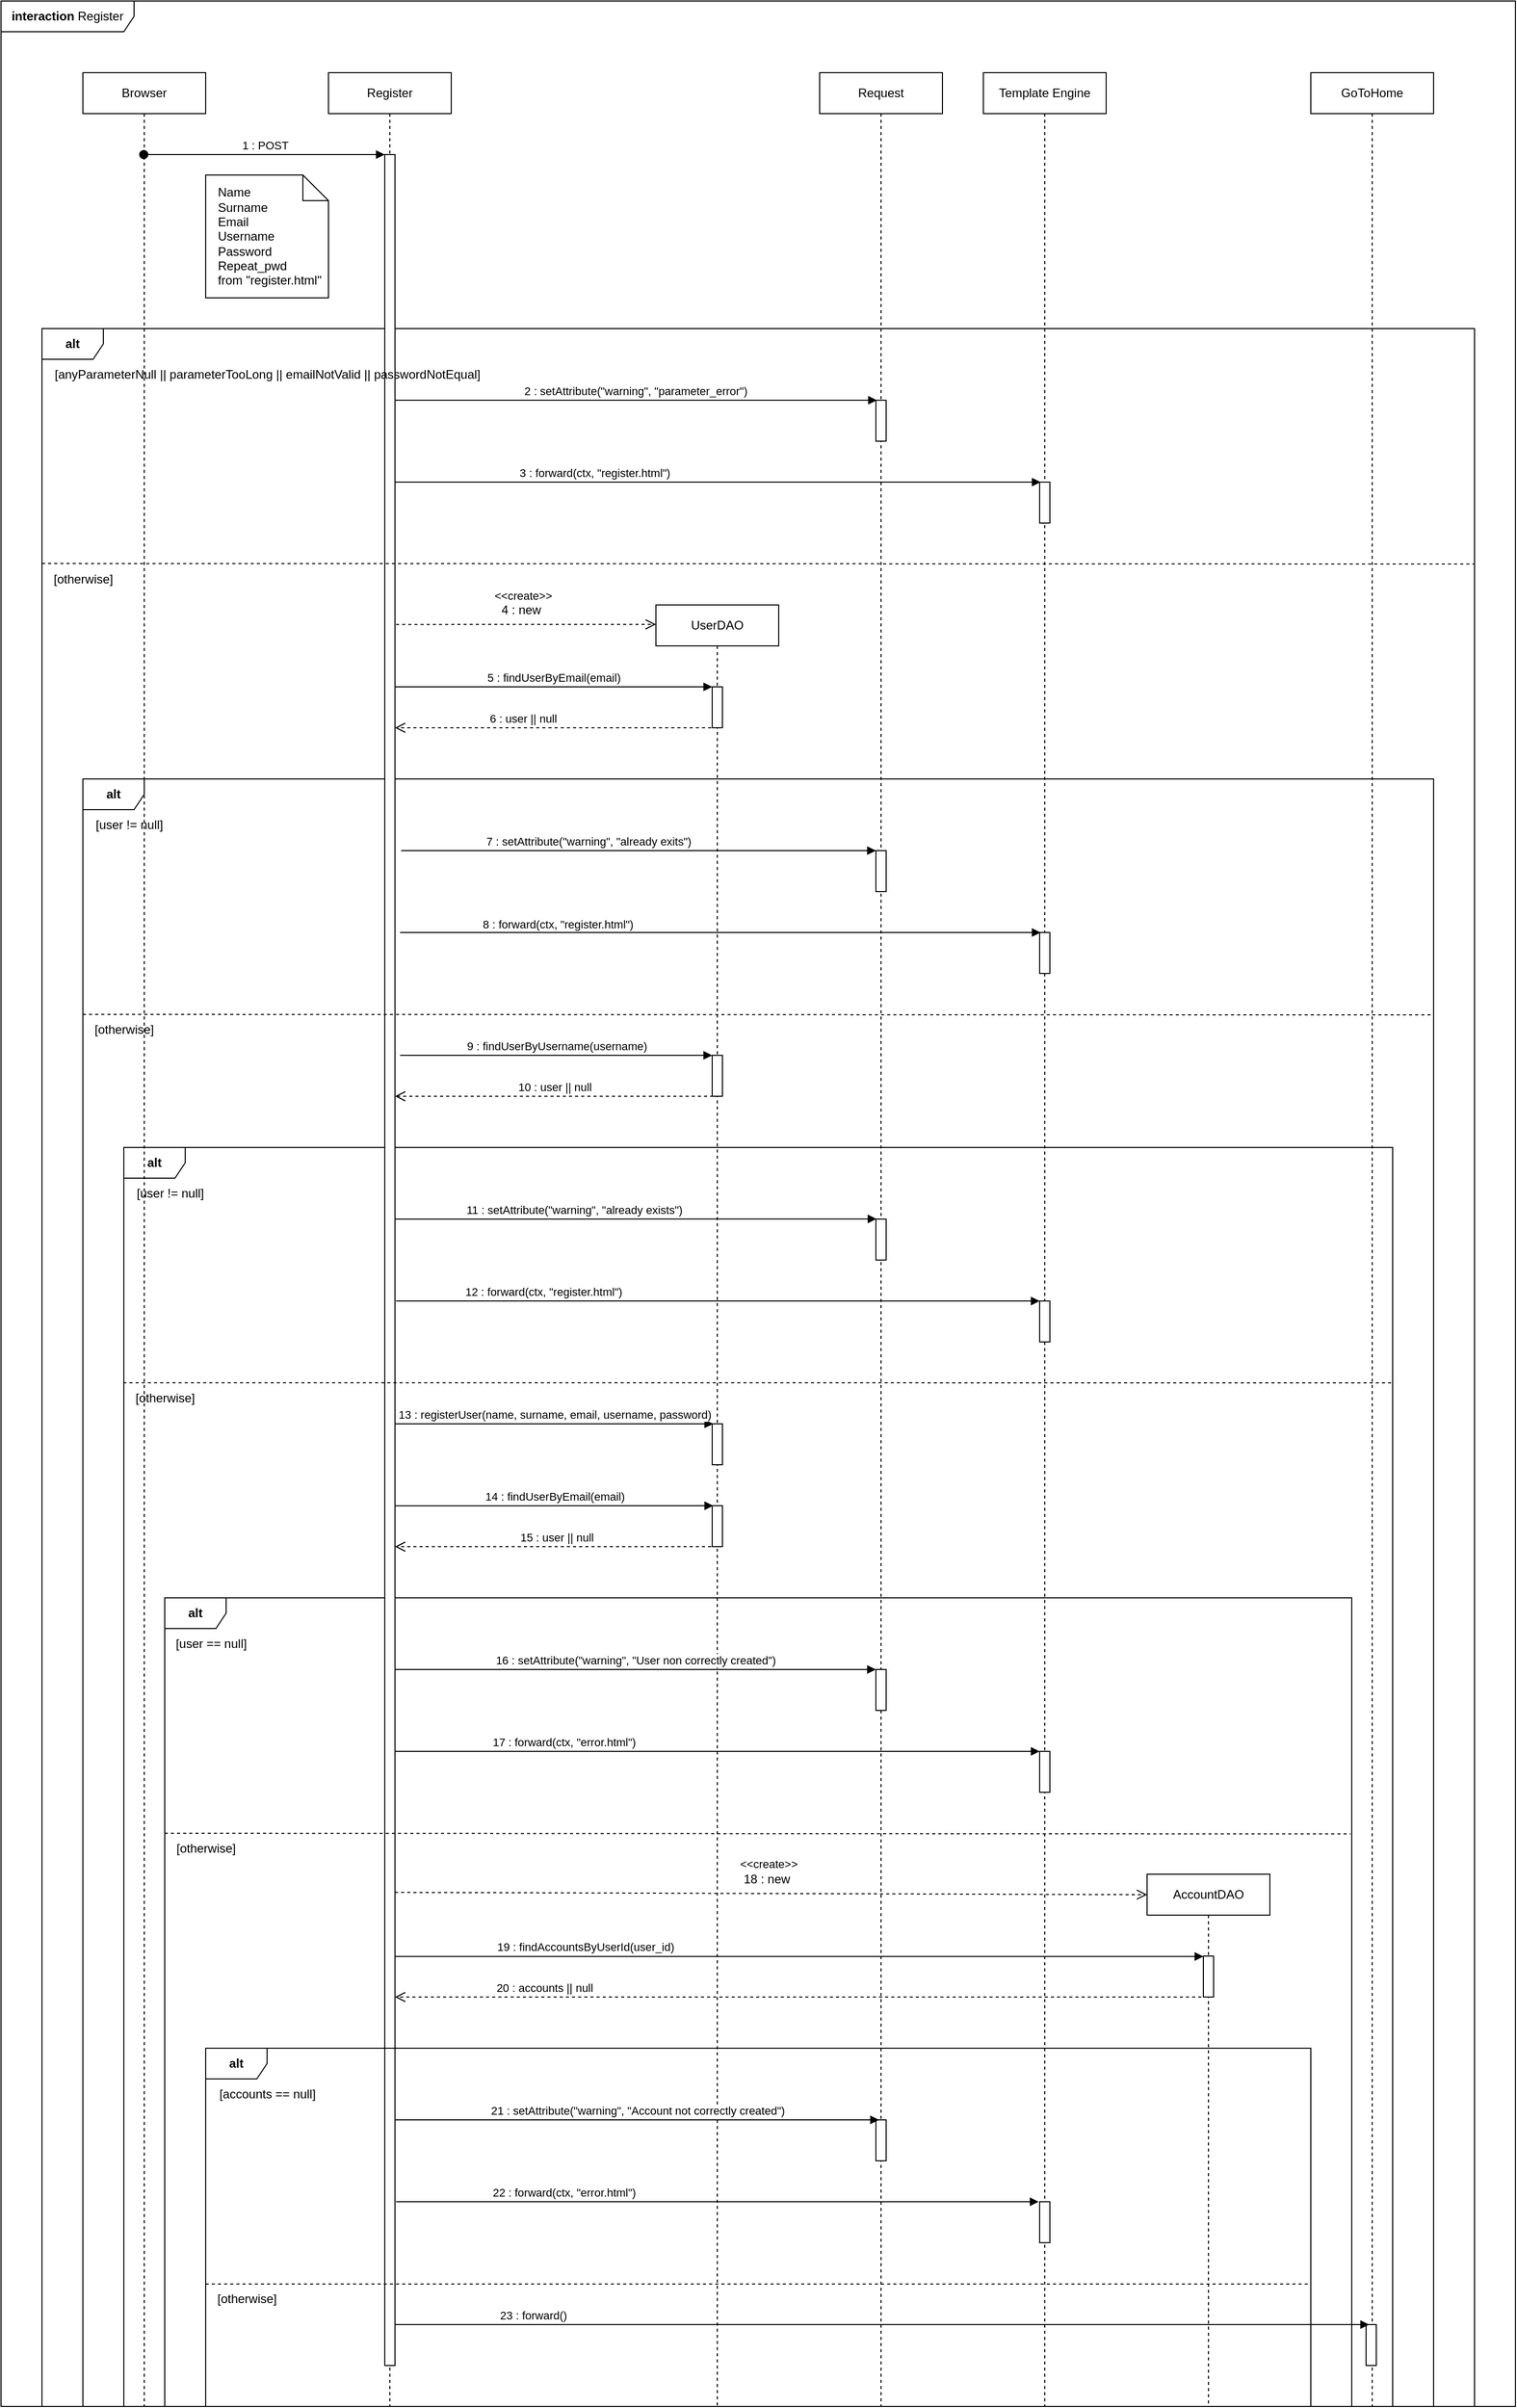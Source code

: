 <mxfile version="20.2.7" type="device"><diagram id="jjqiEcnsptanvTMTtEzv" name="Page-1"><mxGraphModel dx="1562" dy="1007" grid="1" gridSize="10" guides="1" tooltips="1" connect="1" arrows="1" fold="1" page="1" pageScale="1" pageWidth="2336" pageHeight="1654" math="0" shadow="0"><root><mxCell id="0"/><mxCell id="1" parent="0"/><mxCell id="nXNuC9A-ScLhZJOPZjMD-1" value="&lt;b&gt;interaction&amp;nbsp;&lt;/b&gt;Register" style="shape=umlFrame;whiteSpace=wrap;html=1;width=130;height=30;" vertex="1" parent="1"><mxGeometry x="40" y="50" width="1480" height="2350" as="geometry"/></mxCell><mxCell id="nXNuC9A-ScLhZJOPZjMD-23" value="&lt;b&gt;alt&lt;/b&gt;" style="shape=umlFrame;whiteSpace=wrap;html=1;" vertex="1" parent="1"><mxGeometry x="80" y="370" width="1400" height="2030" as="geometry"/></mxCell><mxCell id="nXNuC9A-ScLhZJOPZjMD-44" value="&lt;b&gt;alt&lt;/b&gt;" style="shape=umlFrame;whiteSpace=wrap;html=1;" vertex="1" parent="1"><mxGeometry x="120" y="810" width="1320" height="1590" as="geometry"/></mxCell><mxCell id="nXNuC9A-ScLhZJOPZjMD-48" value="&lt;b&gt;alt&lt;/b&gt;" style="shape=umlFrame;whiteSpace=wrap;html=1;" vertex="1" parent="1"><mxGeometry x="160" y="1170" width="1240" height="1230" as="geometry"/></mxCell><mxCell id="nXNuC9A-ScLhZJOPZjMD-65" value="&lt;b&gt;alt&lt;/b&gt;" style="shape=umlFrame;whiteSpace=wrap;html=1;" vertex="1" parent="1"><mxGeometry x="200" y="1610" width="1160" height="790" as="geometry"/></mxCell><mxCell id="nXNuC9A-ScLhZJOPZjMD-2" value="Browser" style="shape=umlLifeline;perimeter=lifelinePerimeter;whiteSpace=wrap;html=1;container=1;collapsible=0;recursiveResize=0;outlineConnect=0;" vertex="1" parent="1"><mxGeometry x="120" y="120" width="120" height="2280" as="geometry"/></mxCell><mxCell id="nXNuC9A-ScLhZJOPZjMD-3" value="Register" style="shape=umlLifeline;perimeter=lifelinePerimeter;whiteSpace=wrap;html=1;container=1;collapsible=0;recursiveResize=0;outlineConnect=0;" vertex="1" parent="1"><mxGeometry x="360" y="120" width="120" height="2280" as="geometry"/></mxCell><mxCell id="nXNuC9A-ScLhZJOPZjMD-9" value="" style="html=1;points=[];perimeter=orthogonalPerimeter;" vertex="1" parent="nXNuC9A-ScLhZJOPZjMD-3"><mxGeometry x="55" y="80" width="10" height="2160" as="geometry"/></mxCell><mxCell id="nXNuC9A-ScLhZJOPZjMD-5" value="Request" style="shape=umlLifeline;perimeter=lifelinePerimeter;whiteSpace=wrap;html=1;container=1;collapsible=0;recursiveResize=0;outlineConnect=0;" vertex="1" parent="1"><mxGeometry x="840" y="120" width="120" height="2280" as="geometry"/></mxCell><mxCell id="nXNuC9A-ScLhZJOPZjMD-39" value="" style="html=1;points=[];perimeter=orthogonalPerimeter;" vertex="1" parent="nXNuC9A-ScLhZJOPZjMD-5"><mxGeometry x="55" y="760" width="10" height="40" as="geometry"/></mxCell><mxCell id="nXNuC9A-ScLhZJOPZjMD-6" value="Template Engine" style="shape=umlLifeline;perimeter=lifelinePerimeter;whiteSpace=wrap;html=1;container=1;collapsible=0;recursiveResize=0;outlineConnect=0;" vertex="1" parent="1"><mxGeometry x="1000" y="120" width="120" height="2280" as="geometry"/></mxCell><mxCell id="nXNuC9A-ScLhZJOPZjMD-41" value="" style="html=1;points=[];perimeter=orthogonalPerimeter;" vertex="1" parent="nXNuC9A-ScLhZJOPZjMD-6"><mxGeometry x="55" y="840" width="10" height="40" as="geometry"/></mxCell><mxCell id="nXNuC9A-ScLhZJOPZjMD-7" value="AccountDAO" style="shape=umlLifeline;perimeter=lifelinePerimeter;whiteSpace=wrap;html=1;container=1;collapsible=0;recursiveResize=0;outlineConnect=0;" vertex="1" parent="1"><mxGeometry x="1160" y="1880" width="120" height="520" as="geometry"/></mxCell><mxCell id="nXNuC9A-ScLhZJOPZjMD-79" value="" style="html=1;points=[];perimeter=orthogonalPerimeter;" vertex="1" parent="nXNuC9A-ScLhZJOPZjMD-7"><mxGeometry x="55" y="80" width="10" height="40" as="geometry"/></mxCell><mxCell id="nXNuC9A-ScLhZJOPZjMD-8" value="GoToHome" style="shape=umlLifeline;perimeter=lifelinePerimeter;whiteSpace=wrap;html=1;container=1;collapsible=0;recursiveResize=0;outlineConnect=0;" vertex="1" parent="1"><mxGeometry x="1320" y="120" width="120" height="2280" as="geometry"/></mxCell><mxCell id="nXNuC9A-ScLhZJOPZjMD-89" value="" style="html=1;points=[];perimeter=orthogonalPerimeter;" vertex="1" parent="nXNuC9A-ScLhZJOPZjMD-8"><mxGeometry x="54" y="2200" width="10" height="40" as="geometry"/></mxCell><mxCell id="nXNuC9A-ScLhZJOPZjMD-10" value="1 : POST" style="html=1;verticalAlign=bottom;startArrow=oval;endArrow=block;startSize=8;rounded=0;" edge="1" parent="1"><mxGeometry relative="1" as="geometry"><mxPoint x="179.5" y="200" as="sourcePoint"/><mxPoint x="415" y="200" as="targetPoint"/></mxGeometry></mxCell><mxCell id="nXNuC9A-ScLhZJOPZjMD-11" value="" style="shape=note2;boundedLbl=1;whiteSpace=wrap;html=1;size=25;verticalAlign=top;align=center;" vertex="1" parent="1"><mxGeometry x="240" y="220" width="120" height="120" as="geometry"/></mxCell><mxCell id="nXNuC9A-ScLhZJOPZjMD-12" value="Name&lt;br&gt;Surname&lt;br&gt;Email&lt;br&gt;Username&lt;br&gt;Password&lt;br&gt;Repeat_pwd&lt;br&gt;from &quot;register.html&quot;" style="text;html=1;align=left;verticalAlign=middle;resizable=0;points=[];autosize=1;strokeColor=none;fillColor=none;" vertex="1" parent="1"><mxGeometry x="250" y="225" width="120" height="110" as="geometry"/></mxCell><mxCell id="nXNuC9A-ScLhZJOPZjMD-24" value="[anyParameterNull || parameterTooLong || emailNotValid || passwordNotEqual]" style="text;html=1;align=center;verticalAlign=middle;resizable=0;points=[];autosize=1;strokeColor=none;fillColor=none;" vertex="1" parent="1"><mxGeometry x="80" y="400" width="440" height="30" as="geometry"/></mxCell><mxCell id="nXNuC9A-ScLhZJOPZjMD-25" value="" style="html=1;points=[];perimeter=orthogonalPerimeter;" vertex="1" parent="1"><mxGeometry x="895" y="440" width="10" height="40" as="geometry"/></mxCell><mxCell id="nXNuC9A-ScLhZJOPZjMD-26" value="2 : setAttribute(&quot;warning&quot;, &quot;parameter_error&quot;)" style="html=1;verticalAlign=bottom;startArrow=none;endArrow=block;startSize=8;rounded=0;entryX=0.1;entryY=0;entryDx=0;entryDy=0;entryPerimeter=0;startFill=0;" edge="1" target="nXNuC9A-ScLhZJOPZjMD-25" parent="1"><mxGeometry x="-0.002" relative="1" as="geometry"><mxPoint x="425" y="440" as="sourcePoint"/><mxPoint x="891" y="440" as="targetPoint"/><mxPoint as="offset"/></mxGeometry></mxCell><mxCell id="nXNuC9A-ScLhZJOPZjMD-27" value="" style="html=1;points=[];perimeter=orthogonalPerimeter;" vertex="1" parent="1"><mxGeometry x="1055" y="520" width="10" height="40" as="geometry"/></mxCell><mxCell id="nXNuC9A-ScLhZJOPZjMD-28" value="3 : forward(ctx, &quot;register.html&quot;)" style="html=1;verticalAlign=bottom;startArrow=none;endArrow=block;startSize=8;rounded=0;startFill=0;entryX=0.1;entryY=0;entryDx=0;entryDy=0;entryPerimeter=0;" edge="1" target="nXNuC9A-ScLhZJOPZjMD-27" parent="1"><mxGeometry x="-0.382" relative="1" as="geometry"><mxPoint x="425" y="520" as="sourcePoint"/><mxPoint x="1050" y="520" as="targetPoint"/><mxPoint as="offset"/></mxGeometry></mxCell><mxCell id="nXNuC9A-ScLhZJOPZjMD-30" value="UserDAO" style="shape=umlLifeline;perimeter=lifelinePerimeter;whiteSpace=wrap;html=1;container=1;collapsible=0;recursiveResize=0;outlineConnect=0;" vertex="1" parent="1"><mxGeometry x="680" y="640" width="120" height="1760" as="geometry"/></mxCell><mxCell id="nXNuC9A-ScLhZJOPZjMD-33" value="" style="html=1;points=[];perimeter=orthogonalPerimeter;" vertex="1" parent="nXNuC9A-ScLhZJOPZjMD-30"><mxGeometry x="55" y="80" width="10" height="40" as="geometry"/></mxCell><mxCell id="nXNuC9A-ScLhZJOPZjMD-45" value="" style="html=1;points=[];perimeter=orthogonalPerimeter;" vertex="1" parent="nXNuC9A-ScLhZJOPZjMD-30"><mxGeometry x="55" y="440" width="10" height="40" as="geometry"/></mxCell><mxCell id="nXNuC9A-ScLhZJOPZjMD-31" value="&amp;lt;&amp;lt;create&amp;gt;&amp;gt;" style="endArrow=open;startArrow=none;endFill=0;startFill=0;endSize=8;html=1;verticalAlign=bottom;dashed=1;labelBackgroundColor=none;rounded=0;exitX=1.1;exitY=0.639;exitDx=0;exitDy=0;exitPerimeter=0;" edge="1" parent="1"><mxGeometry x="-0.024" y="19" width="160" relative="1" as="geometry"><mxPoint x="426" y="659.08" as="sourcePoint"/><mxPoint x="680" y="659" as="targetPoint"/><mxPoint as="offset"/></mxGeometry></mxCell><mxCell id="nXNuC9A-ScLhZJOPZjMD-32" value="4 : new" style="text;html=1;align=center;verticalAlign=middle;resizable=0;points=[];autosize=1;strokeColor=none;fillColor=none;" vertex="1" parent="1"><mxGeometry x="518" y="630" width="60" height="30" as="geometry"/></mxCell><mxCell id="nXNuC9A-ScLhZJOPZjMD-35" value="6 : user || null" style="html=1;verticalAlign=bottom;endArrow=open;dashed=1;endSize=8;rounded=0;" edge="1" parent="1" target="nXNuC9A-ScLhZJOPZjMD-9"><mxGeometry x="0.206" relative="1" as="geometry"><mxPoint x="740" y="760" as="sourcePoint"/><mxPoint x="660" y="760" as="targetPoint"/><mxPoint as="offset"/></mxGeometry></mxCell><mxCell id="nXNuC9A-ScLhZJOPZjMD-34" value="5 : findUserByEmail(email)" style="html=1;verticalAlign=bottom;startArrow=none;endArrow=block;startSize=8;rounded=0;startFill=0;" edge="1" parent="1"><mxGeometry relative="1" as="geometry"><mxPoint x="425" y="720" as="sourcePoint"/><mxPoint x="735" y="720" as="targetPoint"/></mxGeometry></mxCell><mxCell id="nXNuC9A-ScLhZJOPZjMD-38" value="[user != null]" style="text;html=1;align=center;verticalAlign=middle;resizable=0;points=[];autosize=1;strokeColor=none;fillColor=none;" vertex="1" parent="1"><mxGeometry x="120" y="840" width="90" height="30" as="geometry"/></mxCell><mxCell id="nXNuC9A-ScLhZJOPZjMD-40" value="7 : setAttribute(&quot;warning&quot;, &quot;already exits&quot;)" style="html=1;verticalAlign=bottom;startArrow=none;endArrow=block;startSize=8;rounded=0;startFill=0;" edge="1" parent="1"><mxGeometry x="-0.213" relative="1" as="geometry"><mxPoint x="431" y="880" as="sourcePoint"/><mxPoint x="895" y="880" as="targetPoint"/><mxPoint as="offset"/></mxGeometry></mxCell><mxCell id="nXNuC9A-ScLhZJOPZjMD-42" value="8 : forward(ctx, &quot;register.html&quot;)" style="html=1;verticalAlign=bottom;startArrow=none;endArrow=block;startSize=8;rounded=0;startFill=0;" edge="1" parent="1"><mxGeometry x="-0.508" y="-1" relative="1" as="geometry"><mxPoint x="430" y="960" as="sourcePoint"/><mxPoint x="1056" y="960" as="targetPoint"/><mxPoint as="offset"/></mxGeometry></mxCell><mxCell id="nXNuC9A-ScLhZJOPZjMD-46" value="9 : findUserByUsername(username)" style="html=1;verticalAlign=bottom;startArrow=none;endArrow=block;startSize=8;rounded=0;startFill=0;" edge="1" parent="1"><mxGeometry relative="1" as="geometry"><mxPoint x="430" y="1080" as="sourcePoint"/><mxPoint x="735" y="1080" as="targetPoint"/></mxGeometry></mxCell><mxCell id="nXNuC9A-ScLhZJOPZjMD-47" value="10 : user || null" style="html=1;verticalAlign=bottom;endArrow=open;dashed=1;endSize=8;rounded=0;exitX=0.1;exitY=1;exitDx=0;exitDy=0;exitPerimeter=0;" edge="1" parent="1" source="nXNuC9A-ScLhZJOPZjMD-45" target="nXNuC9A-ScLhZJOPZjMD-9"><mxGeometry relative="1" as="geometry"><mxPoint x="800" y="1000" as="sourcePoint"/><mxPoint x="720" y="1000" as="targetPoint"/></mxGeometry></mxCell><mxCell id="nXNuC9A-ScLhZJOPZjMD-49" value="" style="html=1;points=[];perimeter=orthogonalPerimeter;" vertex="1" parent="1"><mxGeometry x="895" y="1240" width="10" height="40" as="geometry"/></mxCell><mxCell id="nXNuC9A-ScLhZJOPZjMD-50" value="11 : setAttribute(&quot;warning&quot;, &quot;already exists&quot;)" style="html=1;verticalAlign=bottom;startArrow=none;endArrow=block;startSize=8;rounded=0;entryX=0.057;entryY=-0.004;entryDx=0;entryDy=0;entryPerimeter=0;startFill=0;" edge="1" target="nXNuC9A-ScLhZJOPZjMD-49" parent="1"><mxGeometry x="-0.256" relative="1" as="geometry"><mxPoint x="425" y="1240" as="sourcePoint"/><mxPoint x="890" y="1240" as="targetPoint"/><mxPoint as="offset"/></mxGeometry></mxCell><mxCell id="nXNuC9A-ScLhZJOPZjMD-52" value="[user != null]" style="text;html=1;align=center;verticalAlign=middle;resizable=0;points=[];autosize=1;strokeColor=none;fillColor=none;" vertex="1" parent="1"><mxGeometry x="160" y="1200" width="90" height="30" as="geometry"/></mxCell><mxCell id="nXNuC9A-ScLhZJOPZjMD-53" value="" style="html=1;points=[];perimeter=orthogonalPerimeter;" vertex="1" parent="1"><mxGeometry x="1055" y="1320" width="10" height="40" as="geometry"/></mxCell><mxCell id="nXNuC9A-ScLhZJOPZjMD-54" value="12 : forward(ctx, &quot;register.html&quot;)" style="html=1;verticalAlign=bottom;startArrow=none;endArrow=block;startSize=8;rounded=0;exitX=0.25;exitY=0.523;exitDx=0;exitDy=0;exitPerimeter=0;startFill=0;" edge="1" target="nXNuC9A-ScLhZJOPZjMD-53" parent="1"><mxGeometry x="-0.542" relative="1" as="geometry"><mxPoint x="426" y="1320.038" as="sourcePoint"/><mxPoint as="offset"/></mxGeometry></mxCell><mxCell id="nXNuC9A-ScLhZJOPZjMD-55" value="" style="endArrow=none;dashed=1;html=1;rounded=0;exitX=0;exitY=0.205;exitDx=0;exitDy=0;exitPerimeter=0;" edge="1" parent="1"><mxGeometry width="50" height="50" relative="1" as="geometry"><mxPoint x="80" y="599.55" as="sourcePoint"/><mxPoint x="1480" y="600" as="targetPoint"/></mxGeometry></mxCell><mxCell id="nXNuC9A-ScLhZJOPZjMD-56" value="[otherwise]" style="text;html=1;align=center;verticalAlign=middle;resizable=0;points=[];autosize=1;strokeColor=none;fillColor=none;" vertex="1" parent="1"><mxGeometry x="80" y="600" width="80" height="30" as="geometry"/></mxCell><mxCell id="nXNuC9A-ScLhZJOPZjMD-57" value="" style="endArrow=none;dashed=1;html=1;rounded=0;entryX=0.999;entryY=0.145;entryDx=0;entryDy=0;entryPerimeter=0;" edge="1" parent="1" target="nXNuC9A-ScLhZJOPZjMD-44"><mxGeometry width="50" height="50" relative="1" as="geometry"><mxPoint x="120" y="1040" as="sourcePoint"/><mxPoint x="780" y="1060" as="targetPoint"/></mxGeometry></mxCell><mxCell id="nXNuC9A-ScLhZJOPZjMD-58" value="[otherwise]" style="text;html=1;align=center;verticalAlign=middle;resizable=0;points=[];autosize=1;strokeColor=none;fillColor=none;" vertex="1" parent="1"><mxGeometry x="120" y="1040" width="80" height="30" as="geometry"/></mxCell><mxCell id="nXNuC9A-ScLhZJOPZjMD-59" value="" style="endArrow=none;dashed=1;html=1;rounded=0;exitX=-0.002;exitY=0.489;exitDx=0;exitDy=0;exitPerimeter=0;" edge="1" parent="1"><mxGeometry width="50" height="50" relative="1" as="geometry"><mxPoint x="159.52" y="1399.83" as="sourcePoint"/><mxPoint x="1400" y="1400" as="targetPoint"/></mxGeometry></mxCell><mxCell id="nXNuC9A-ScLhZJOPZjMD-60" value="[otherwise]" style="text;html=1;align=center;verticalAlign=middle;resizable=0;points=[];autosize=1;strokeColor=none;fillColor=none;" vertex="1" parent="1"><mxGeometry x="160" y="1400" width="80" height="30" as="geometry"/></mxCell><mxCell id="nXNuC9A-ScLhZJOPZjMD-61" value="" style="html=1;points=[];perimeter=orthogonalPerimeter;" vertex="1" parent="1"><mxGeometry x="735" y="1440" width="10" height="40" as="geometry"/></mxCell><mxCell id="nXNuC9A-ScLhZJOPZjMD-62" value="13 : registerUser(name, surname, email, username, password)" style="html=1;verticalAlign=bottom;startArrow=none;endArrow=block;startSize=8;rounded=0;entryX=0.1;entryY=0;entryDx=0;entryDy=0;entryPerimeter=0;startFill=0;" edge="1" target="nXNuC9A-ScLhZJOPZjMD-61" parent="1"><mxGeometry relative="1" as="geometry"><mxPoint x="425" y="1440" as="sourcePoint"/><mxPoint x="730" y="1440" as="targetPoint"/></mxGeometry></mxCell><mxCell id="nXNuC9A-ScLhZJOPZjMD-63" value="" style="html=1;points=[];perimeter=orthogonalPerimeter;" vertex="1" parent="1"><mxGeometry x="735" y="1520" width="10" height="40" as="geometry"/></mxCell><mxCell id="nXNuC9A-ScLhZJOPZjMD-64" value="14 : findUserByEmail(email)" style="html=1;verticalAlign=bottom;startArrow=none;endArrow=block;startSize=8;rounded=0;exitX=0.218;exitY=0.745;exitDx=0;exitDy=0;exitPerimeter=0;startFill=0;entryX=0.1;entryY=0;entryDx=0;entryDy=0;entryPerimeter=0;" edge="1" target="nXNuC9A-ScLhZJOPZjMD-63" parent="1"><mxGeometry relative="1" as="geometry"><mxPoint x="425.32" y="1520.15" as="sourcePoint"/><mxPoint x="730" y="1520.15" as="targetPoint"/></mxGeometry></mxCell><mxCell id="nXNuC9A-ScLhZJOPZjMD-66" value="[user == null]" style="text;html=1;align=center;verticalAlign=middle;resizable=0;points=[];autosize=1;strokeColor=none;fillColor=none;" vertex="1" parent="1"><mxGeometry x="200" y="1640" width="90" height="30" as="geometry"/></mxCell><mxCell id="nXNuC9A-ScLhZJOPZjMD-67" value="15 : user || null" style="html=1;verticalAlign=bottom;endArrow=open;dashed=1;endSize=8;rounded=0;" edge="1" parent="1"><mxGeometry relative="1" as="geometry"><mxPoint x="740" y="1560" as="sourcePoint"/><mxPoint x="425" y="1560" as="targetPoint"/></mxGeometry></mxCell><mxCell id="nXNuC9A-ScLhZJOPZjMD-68" value="" style="html=1;points=[];perimeter=orthogonalPerimeter;" vertex="1" parent="1"><mxGeometry x="895" y="1680" width="10" height="40" as="geometry"/></mxCell><mxCell id="nXNuC9A-ScLhZJOPZjMD-69" value="16 : setAttribute(&quot;warning&quot;, &quot;User non correctly created&quot;)" style="html=1;verticalAlign=bottom;startArrow=none;endArrow=block;startSize=8;rounded=0;exitX=0.198;exitY=0.175;exitDx=0;exitDy=0;exitPerimeter=0;entryX=0;entryY=0;entryDx=0;entryDy=0;entryPerimeter=0;startFill=0;" edge="1" target="nXNuC9A-ScLhZJOPZjMD-68" parent="1"><mxGeometry relative="1" as="geometry"><mxPoint x="424.68" y="1680" as="sourcePoint"/><mxPoint x="890" y="1680" as="targetPoint"/></mxGeometry></mxCell><mxCell id="nXNuC9A-ScLhZJOPZjMD-70" value="" style="html=1;points=[];perimeter=orthogonalPerimeter;" vertex="1" parent="1"><mxGeometry x="1055" y="1760" width="10" height="40" as="geometry"/></mxCell><mxCell id="nXNuC9A-ScLhZJOPZjMD-71" value="17 : forward(ctx, &quot;error.html&quot;)" style="html=1;verticalAlign=bottom;startArrow=none;endArrow=block;startSize=8;rounded=0;exitX=0.198;exitY=0.375;exitDx=0;exitDy=0;exitPerimeter=0;entryX=0;entryY=0;entryDx=0;entryDy=0;entryPerimeter=0;startFill=0;" edge="1" target="nXNuC9A-ScLhZJOPZjMD-70" parent="1"><mxGeometry x="-0.475" relative="1" as="geometry"><mxPoint x="424.68" y="1760" as="sourcePoint"/><mxPoint x="1050" y="1760" as="targetPoint"/><mxPoint as="offset"/></mxGeometry></mxCell><mxCell id="nXNuC9A-ScLhZJOPZjMD-72" value="" style="endArrow=none;dashed=1;html=1;rounded=0;entryX=0.999;entryY=0.292;entryDx=0;entryDy=0;entryPerimeter=0;" edge="1" parent="1" target="nXNuC9A-ScLhZJOPZjMD-65"><mxGeometry width="50" height="50" relative="1" as="geometry"><mxPoint x="200" y="1840" as="sourcePoint"/><mxPoint x="840" y="1870" as="targetPoint"/></mxGeometry></mxCell><mxCell id="nXNuC9A-ScLhZJOPZjMD-75" value="&amp;lt;&amp;lt;create&amp;gt;&amp;gt;" style="endArrow=open;startArrow=none;endFill=0;startFill=0;endSize=8;html=1;verticalAlign=bottom;dashed=1;labelBackgroundColor=none;rounded=0;exitX=1;exitY=0.786;exitDx=0;exitDy=0;exitPerimeter=0;" edge="1" parent="1" source="nXNuC9A-ScLhZJOPZjMD-9"><mxGeometry x="-0.007" y="20" width="160" relative="1" as="geometry"><mxPoint x="430" y="1900" as="sourcePoint"/><mxPoint x="1160" y="1900" as="targetPoint"/><mxPoint as="offset"/></mxGeometry></mxCell><mxCell id="nXNuC9A-ScLhZJOPZjMD-77" value="18 : new" style="text;html=1;align=center;verticalAlign=middle;resizable=0;points=[];autosize=1;strokeColor=none;fillColor=none;" vertex="1" parent="1"><mxGeometry x="753" y="1870" width="70" height="30" as="geometry"/></mxCell><mxCell id="nXNuC9A-ScLhZJOPZjMD-78" value="[otherwise]" style="text;html=1;align=center;verticalAlign=middle;resizable=0;points=[];autosize=1;strokeColor=none;fillColor=none;" vertex="1" parent="1"><mxGeometry x="200" y="1840" width="80" height="30" as="geometry"/></mxCell><mxCell id="nXNuC9A-ScLhZJOPZjMD-80" value="19 : findAccountsByUserId(user_id)" style="html=1;verticalAlign=bottom;startArrow=none;endArrow=block;startSize=8;rounded=0;exitX=1;exitY=0.815;exitDx=0;exitDy=0;exitPerimeter=0;startFill=0;" edge="1" target="nXNuC9A-ScLhZJOPZjMD-79" parent="1" source="nXNuC9A-ScLhZJOPZjMD-9"><mxGeometry x="-0.53" relative="1" as="geometry"><mxPoint x="1155" y="1960" as="sourcePoint"/><mxPoint as="offset"/></mxGeometry></mxCell><mxCell id="nXNuC9A-ScLhZJOPZjMD-81" value="20 : accounts || null" style="html=1;verticalAlign=bottom;endArrow=open;dashed=1;endSize=8;rounded=0;exitX=0.4;exitY=1;exitDx=0;exitDy=0;exitPerimeter=0;" edge="1" parent="1" source="nXNuC9A-ScLhZJOPZjMD-79"><mxGeometry x="0.634" relative="1" as="geometry"><mxPoint x="1212" y="2000" as="sourcePoint"/><mxPoint x="425" y="2000" as="targetPoint"/><mxPoint as="offset"/></mxGeometry></mxCell><mxCell id="nXNuC9A-ScLhZJOPZjMD-82" value="&lt;b&gt;alt&lt;/b&gt;" style="shape=umlFrame;whiteSpace=wrap;html=1;" vertex="1" parent="1"><mxGeometry x="240" y="2050" width="1080" height="350" as="geometry"/></mxCell><mxCell id="nXNuC9A-ScLhZJOPZjMD-83" value="[accounts == null]" style="text;html=1;align=center;verticalAlign=middle;resizable=0;points=[];autosize=1;strokeColor=none;fillColor=none;" vertex="1" parent="1"><mxGeometry x="240" y="2080" width="120" height="30" as="geometry"/></mxCell><mxCell id="nXNuC9A-ScLhZJOPZjMD-84" value="" style="html=1;points=[];perimeter=orthogonalPerimeter;" vertex="1" parent="1"><mxGeometry x="895" y="2120" width="10" height="40" as="geometry"/></mxCell><mxCell id="nXNuC9A-ScLhZJOPZjMD-85" value="21 : setAttribute(&quot;warning&quot;, &quot;Account not correctly created&quot;)" style="html=1;verticalAlign=bottom;startArrow=none;endArrow=block;startSize=8;rounded=0;exitX=0.176;exitY=0.14;exitDx=0;exitDy=0;exitPerimeter=0;entryX=0.3;entryY=0;entryDx=0;entryDy=0;entryPerimeter=0;startFill=0;" edge="1" target="nXNuC9A-ScLhZJOPZjMD-84" parent="1"><mxGeometry relative="1" as="geometry"><mxPoint x="425.08" y="2120" as="sourcePoint"/><mxPoint x="890" y="2120" as="targetPoint"/></mxGeometry></mxCell><mxCell id="nXNuC9A-ScLhZJOPZjMD-86" value="" style="html=1;points=[];perimeter=orthogonalPerimeter;" vertex="1" parent="1"><mxGeometry x="1055" y="2200" width="10" height="40" as="geometry"/></mxCell><mxCell id="nXNuC9A-ScLhZJOPZjMD-87" value="22 : forward(ctx, &quot;error.html&quot;)" style="html=1;verticalAlign=bottom;startArrow=none;endArrow=block;startSize=8;rounded=0;exitX=0.176;exitY=0.3;exitDx=0;exitDy=0;exitPerimeter=0;entryX=-0.1;entryY=0;entryDx=0;entryDy=0;entryPerimeter=0;startFill=0;" edge="1" target="nXNuC9A-ScLhZJOPZjMD-86" parent="1"><mxGeometry x="-0.478" relative="1" as="geometry"><mxPoint x="426.08" y="2200" as="sourcePoint"/><mxPoint x="1051" y="2200" as="targetPoint"/><mxPoint as="offset"/></mxGeometry></mxCell><mxCell id="nXNuC9A-ScLhZJOPZjMD-88" value="" style="endArrow=none;dashed=1;html=1;rounded=0;exitX=0;exitY=0.605;exitDx=0;exitDy=0;exitPerimeter=0;entryX=0.999;entryY=0.605;entryDx=0;entryDy=0;entryPerimeter=0;" edge="1" parent="1"><mxGeometry width="50" height="50" relative="1" as="geometry"><mxPoint x="240" y="2280.35" as="sourcePoint"/><mxPoint x="1318.92" y="2280.35" as="targetPoint"/></mxGeometry></mxCell><mxCell id="nXNuC9A-ScLhZJOPZjMD-90" value="23 : forward()" style="html=1;verticalAlign=bottom;startArrow=none;endArrow=block;startSize=8;rounded=0;exitX=0.176;exitY=0.403;exitDx=0;exitDy=0;exitPerimeter=0;entryX=0.3;entryY=0;entryDx=0;entryDy=0;entryPerimeter=0;startFill=0;" edge="1" target="nXNuC9A-ScLhZJOPZjMD-89" parent="1"><mxGeometry x="-0.717" relative="1" as="geometry"><mxPoint x="425.08" y="2320.01" as="sourcePoint"/><mxPoint x="1369" y="2320.01" as="targetPoint"/><mxPoint as="offset"/></mxGeometry></mxCell><mxCell id="nXNuC9A-ScLhZJOPZjMD-91" value="[otherwise]" style="text;html=1;align=center;verticalAlign=middle;resizable=0;points=[];autosize=1;strokeColor=none;fillColor=none;" vertex="1" parent="1"><mxGeometry x="240" y="2280" width="80" height="30" as="geometry"/></mxCell></root></mxGraphModel></diagram></mxfile>